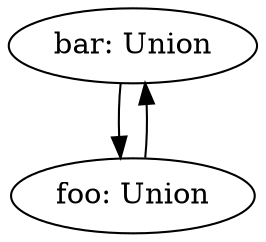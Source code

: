 digraph G {
  "bar" [label="bar: Union"];
  "foo" [label="foo: Union"];
  "bar" -> "foo" [];
  "foo" -> "bar" []
}
